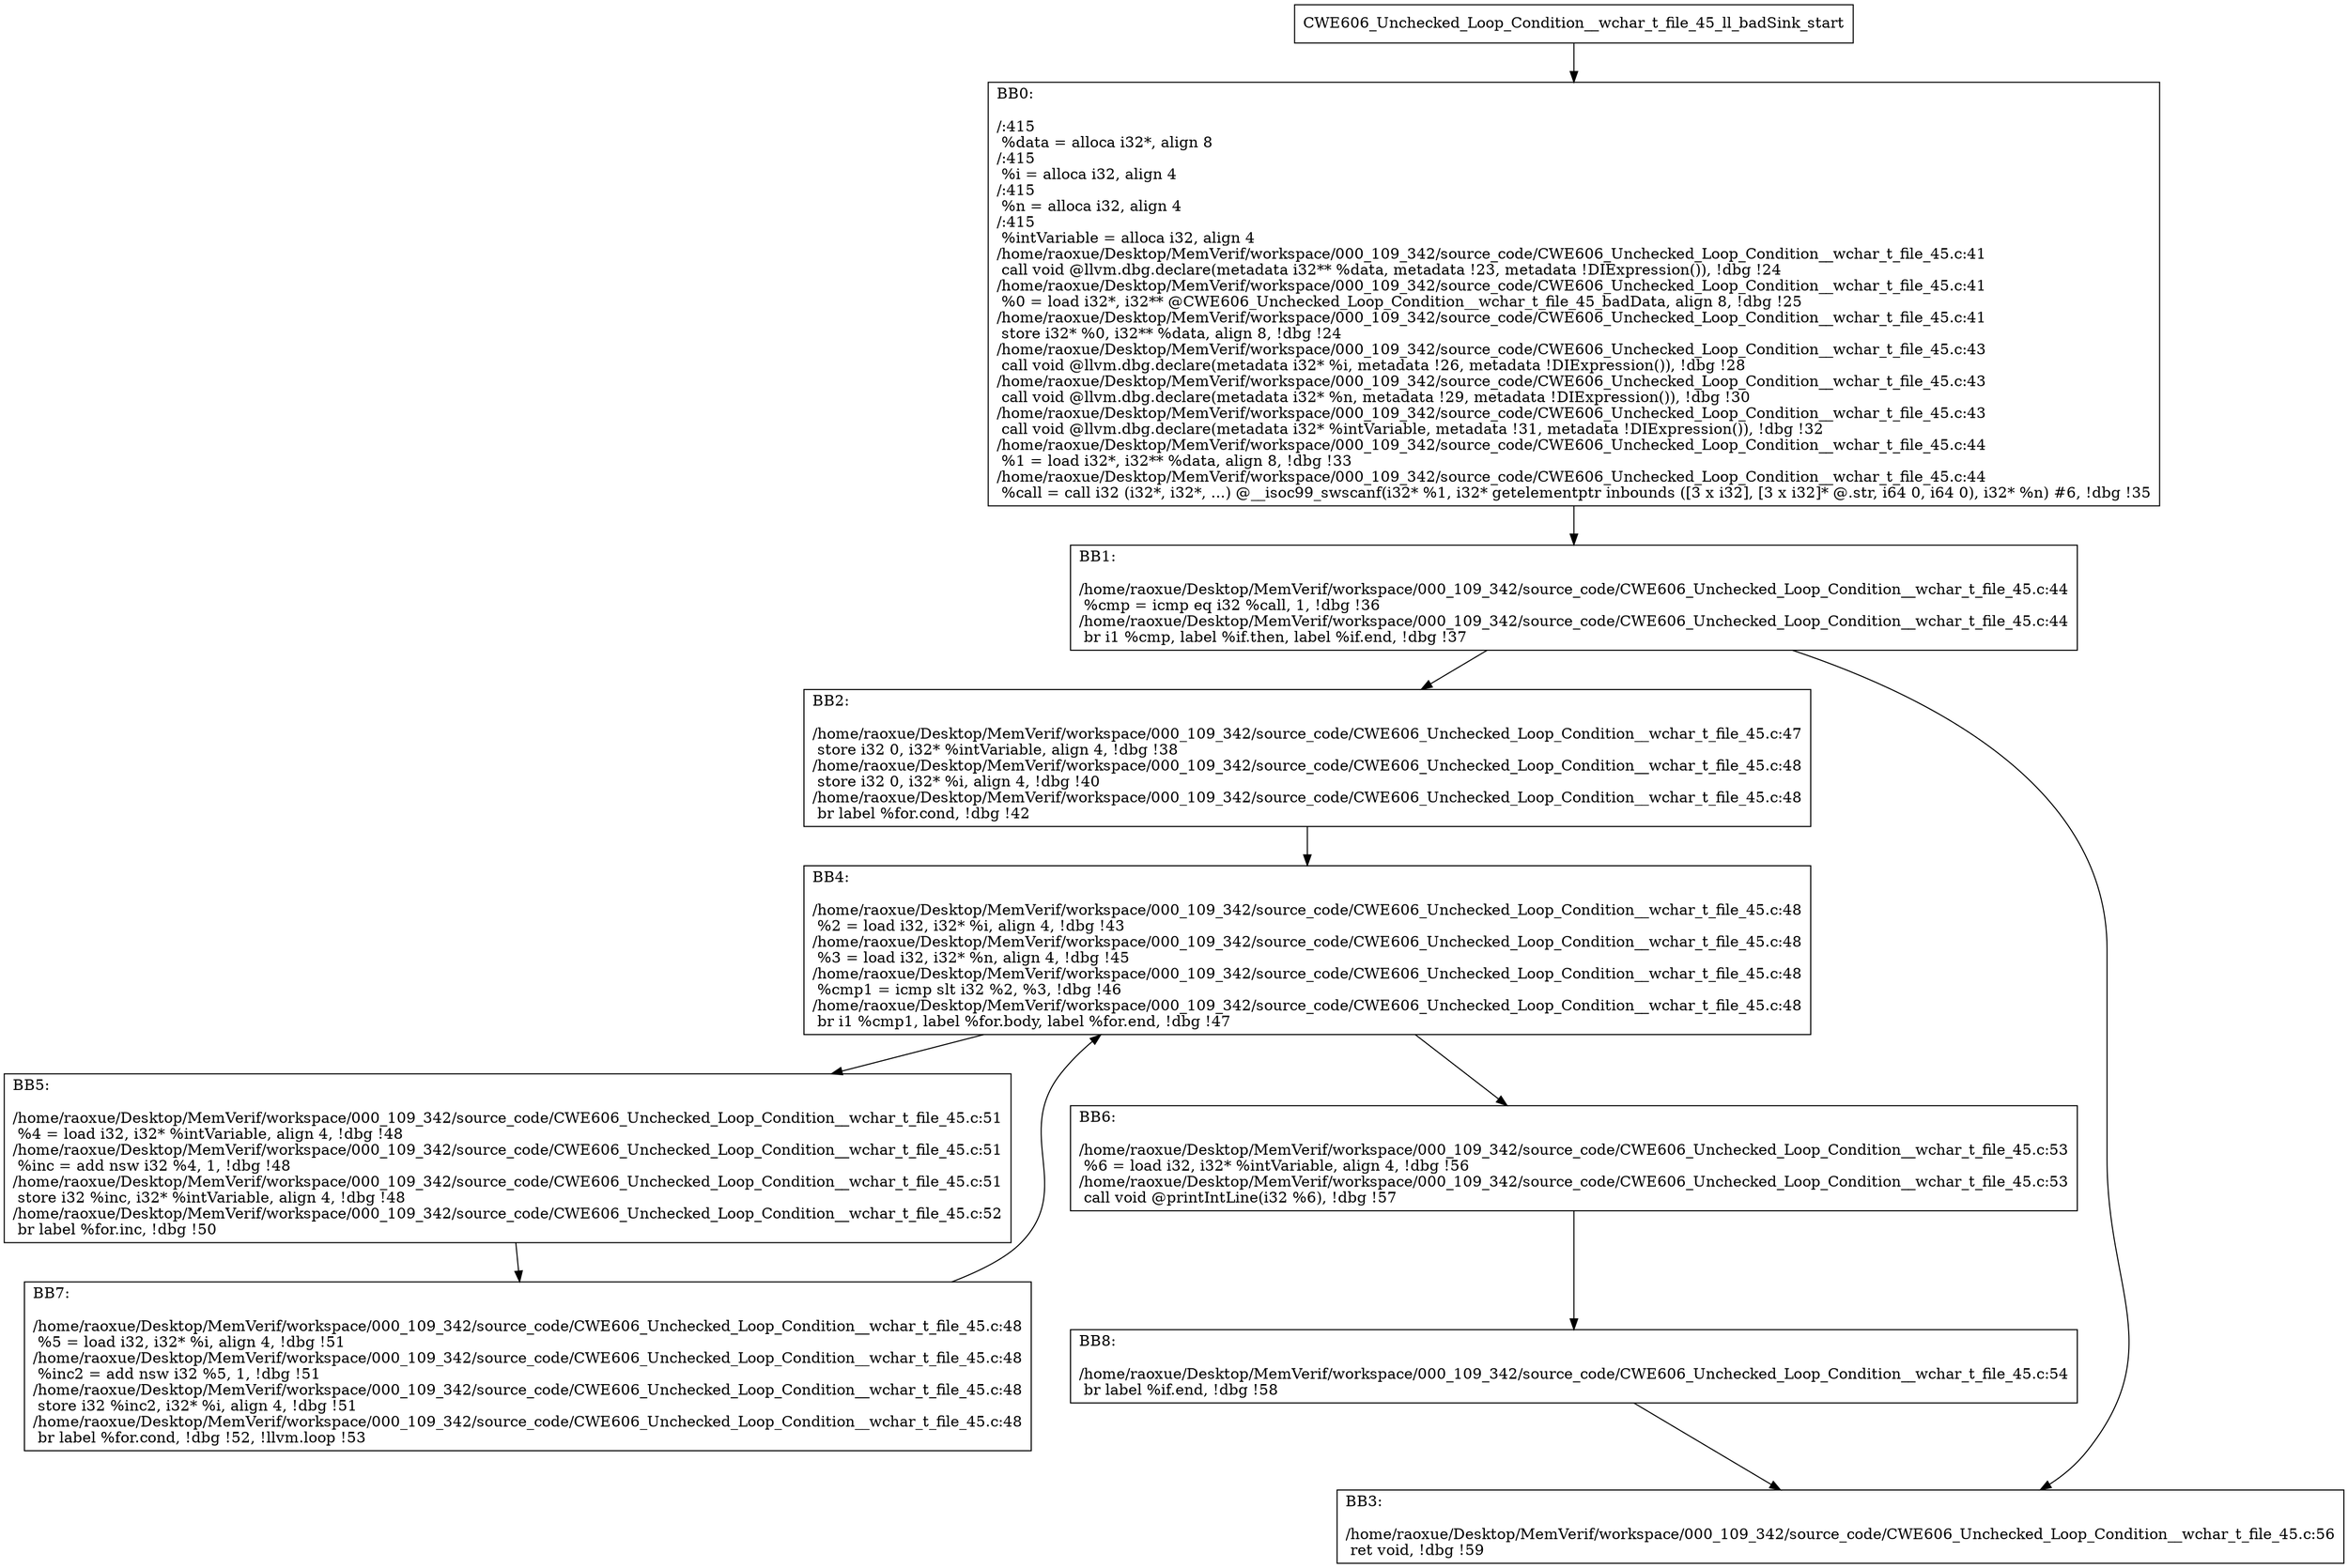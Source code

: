 digraph "CFG for'CWE606_Unchecked_Loop_Condition__wchar_t_file_45_ll_badSink' function" {
	BBCWE606_Unchecked_Loop_Condition__wchar_t_file_45_ll_badSink_start[shape=record,label="{CWE606_Unchecked_Loop_Condition__wchar_t_file_45_ll_badSink_start}"];
	BBCWE606_Unchecked_Loop_Condition__wchar_t_file_45_ll_badSink_start-> CWE606_Unchecked_Loop_Condition__wchar_t_file_45_ll_badSinkBB0;
	CWE606_Unchecked_Loop_Condition__wchar_t_file_45_ll_badSinkBB0 [shape=record, label="{BB0:\l\l/:415\l
  %data = alloca i32*, align 8\l
/:415\l
  %i = alloca i32, align 4\l
/:415\l
  %n = alloca i32, align 4\l
/:415\l
  %intVariable = alloca i32, align 4\l
/home/raoxue/Desktop/MemVerif/workspace/000_109_342/source_code/CWE606_Unchecked_Loop_Condition__wchar_t_file_45.c:41\l
  call void @llvm.dbg.declare(metadata i32** %data, metadata !23, metadata !DIExpression()), !dbg !24\l
/home/raoxue/Desktop/MemVerif/workspace/000_109_342/source_code/CWE606_Unchecked_Loop_Condition__wchar_t_file_45.c:41\l
  %0 = load i32*, i32** @CWE606_Unchecked_Loop_Condition__wchar_t_file_45_badData, align 8, !dbg !25\l
/home/raoxue/Desktop/MemVerif/workspace/000_109_342/source_code/CWE606_Unchecked_Loop_Condition__wchar_t_file_45.c:41\l
  store i32* %0, i32** %data, align 8, !dbg !24\l
/home/raoxue/Desktop/MemVerif/workspace/000_109_342/source_code/CWE606_Unchecked_Loop_Condition__wchar_t_file_45.c:43\l
  call void @llvm.dbg.declare(metadata i32* %i, metadata !26, metadata !DIExpression()), !dbg !28\l
/home/raoxue/Desktop/MemVerif/workspace/000_109_342/source_code/CWE606_Unchecked_Loop_Condition__wchar_t_file_45.c:43\l
  call void @llvm.dbg.declare(metadata i32* %n, metadata !29, metadata !DIExpression()), !dbg !30\l
/home/raoxue/Desktop/MemVerif/workspace/000_109_342/source_code/CWE606_Unchecked_Loop_Condition__wchar_t_file_45.c:43\l
  call void @llvm.dbg.declare(metadata i32* %intVariable, metadata !31, metadata !DIExpression()), !dbg !32\l
/home/raoxue/Desktop/MemVerif/workspace/000_109_342/source_code/CWE606_Unchecked_Loop_Condition__wchar_t_file_45.c:44\l
  %1 = load i32*, i32** %data, align 8, !dbg !33\l
/home/raoxue/Desktop/MemVerif/workspace/000_109_342/source_code/CWE606_Unchecked_Loop_Condition__wchar_t_file_45.c:44\l
  %call = call i32 (i32*, i32*, ...) @__isoc99_swscanf(i32* %1, i32* getelementptr inbounds ([3 x i32], [3 x i32]* @.str, i64 0, i64 0), i32* %n) #6, !dbg !35\l
}"];
	CWE606_Unchecked_Loop_Condition__wchar_t_file_45_ll_badSinkBB0-> CWE606_Unchecked_Loop_Condition__wchar_t_file_45_ll_badSinkBB1;
	CWE606_Unchecked_Loop_Condition__wchar_t_file_45_ll_badSinkBB1 [shape=record, label="{BB1:\l\l/home/raoxue/Desktop/MemVerif/workspace/000_109_342/source_code/CWE606_Unchecked_Loop_Condition__wchar_t_file_45.c:44\l
  %cmp = icmp eq i32 %call, 1, !dbg !36\l
/home/raoxue/Desktop/MemVerif/workspace/000_109_342/source_code/CWE606_Unchecked_Loop_Condition__wchar_t_file_45.c:44\l
  br i1 %cmp, label %if.then, label %if.end, !dbg !37\l
}"];
	CWE606_Unchecked_Loop_Condition__wchar_t_file_45_ll_badSinkBB1-> CWE606_Unchecked_Loop_Condition__wchar_t_file_45_ll_badSinkBB2;
	CWE606_Unchecked_Loop_Condition__wchar_t_file_45_ll_badSinkBB1-> CWE606_Unchecked_Loop_Condition__wchar_t_file_45_ll_badSinkBB3;
	CWE606_Unchecked_Loop_Condition__wchar_t_file_45_ll_badSinkBB2 [shape=record, label="{BB2:\l\l/home/raoxue/Desktop/MemVerif/workspace/000_109_342/source_code/CWE606_Unchecked_Loop_Condition__wchar_t_file_45.c:47\l
  store i32 0, i32* %intVariable, align 4, !dbg !38\l
/home/raoxue/Desktop/MemVerif/workspace/000_109_342/source_code/CWE606_Unchecked_Loop_Condition__wchar_t_file_45.c:48\l
  store i32 0, i32* %i, align 4, !dbg !40\l
/home/raoxue/Desktop/MemVerif/workspace/000_109_342/source_code/CWE606_Unchecked_Loop_Condition__wchar_t_file_45.c:48\l
  br label %for.cond, !dbg !42\l
}"];
	CWE606_Unchecked_Loop_Condition__wchar_t_file_45_ll_badSinkBB2-> CWE606_Unchecked_Loop_Condition__wchar_t_file_45_ll_badSinkBB4;
	CWE606_Unchecked_Loop_Condition__wchar_t_file_45_ll_badSinkBB4 [shape=record, label="{BB4:\l\l/home/raoxue/Desktop/MemVerif/workspace/000_109_342/source_code/CWE606_Unchecked_Loop_Condition__wchar_t_file_45.c:48\l
  %2 = load i32, i32* %i, align 4, !dbg !43\l
/home/raoxue/Desktop/MemVerif/workspace/000_109_342/source_code/CWE606_Unchecked_Loop_Condition__wchar_t_file_45.c:48\l
  %3 = load i32, i32* %n, align 4, !dbg !45\l
/home/raoxue/Desktop/MemVerif/workspace/000_109_342/source_code/CWE606_Unchecked_Loop_Condition__wchar_t_file_45.c:48\l
  %cmp1 = icmp slt i32 %2, %3, !dbg !46\l
/home/raoxue/Desktop/MemVerif/workspace/000_109_342/source_code/CWE606_Unchecked_Loop_Condition__wchar_t_file_45.c:48\l
  br i1 %cmp1, label %for.body, label %for.end, !dbg !47\l
}"];
	CWE606_Unchecked_Loop_Condition__wchar_t_file_45_ll_badSinkBB4-> CWE606_Unchecked_Loop_Condition__wchar_t_file_45_ll_badSinkBB5;
	CWE606_Unchecked_Loop_Condition__wchar_t_file_45_ll_badSinkBB4-> CWE606_Unchecked_Loop_Condition__wchar_t_file_45_ll_badSinkBB6;
	CWE606_Unchecked_Loop_Condition__wchar_t_file_45_ll_badSinkBB5 [shape=record, label="{BB5:\l\l/home/raoxue/Desktop/MemVerif/workspace/000_109_342/source_code/CWE606_Unchecked_Loop_Condition__wchar_t_file_45.c:51\l
  %4 = load i32, i32* %intVariable, align 4, !dbg !48\l
/home/raoxue/Desktop/MemVerif/workspace/000_109_342/source_code/CWE606_Unchecked_Loop_Condition__wchar_t_file_45.c:51\l
  %inc = add nsw i32 %4, 1, !dbg !48\l
/home/raoxue/Desktop/MemVerif/workspace/000_109_342/source_code/CWE606_Unchecked_Loop_Condition__wchar_t_file_45.c:51\l
  store i32 %inc, i32* %intVariable, align 4, !dbg !48\l
/home/raoxue/Desktop/MemVerif/workspace/000_109_342/source_code/CWE606_Unchecked_Loop_Condition__wchar_t_file_45.c:52\l
  br label %for.inc, !dbg !50\l
}"];
	CWE606_Unchecked_Loop_Condition__wchar_t_file_45_ll_badSinkBB5-> CWE606_Unchecked_Loop_Condition__wchar_t_file_45_ll_badSinkBB7;
	CWE606_Unchecked_Loop_Condition__wchar_t_file_45_ll_badSinkBB7 [shape=record, label="{BB7:\l\l/home/raoxue/Desktop/MemVerif/workspace/000_109_342/source_code/CWE606_Unchecked_Loop_Condition__wchar_t_file_45.c:48\l
  %5 = load i32, i32* %i, align 4, !dbg !51\l
/home/raoxue/Desktop/MemVerif/workspace/000_109_342/source_code/CWE606_Unchecked_Loop_Condition__wchar_t_file_45.c:48\l
  %inc2 = add nsw i32 %5, 1, !dbg !51\l
/home/raoxue/Desktop/MemVerif/workspace/000_109_342/source_code/CWE606_Unchecked_Loop_Condition__wchar_t_file_45.c:48\l
  store i32 %inc2, i32* %i, align 4, !dbg !51\l
/home/raoxue/Desktop/MemVerif/workspace/000_109_342/source_code/CWE606_Unchecked_Loop_Condition__wchar_t_file_45.c:48\l
  br label %for.cond, !dbg !52, !llvm.loop !53\l
}"];
	CWE606_Unchecked_Loop_Condition__wchar_t_file_45_ll_badSinkBB7-> CWE606_Unchecked_Loop_Condition__wchar_t_file_45_ll_badSinkBB4;
	CWE606_Unchecked_Loop_Condition__wchar_t_file_45_ll_badSinkBB6 [shape=record, label="{BB6:\l\l/home/raoxue/Desktop/MemVerif/workspace/000_109_342/source_code/CWE606_Unchecked_Loop_Condition__wchar_t_file_45.c:53\l
  %6 = load i32, i32* %intVariable, align 4, !dbg !56\l
/home/raoxue/Desktop/MemVerif/workspace/000_109_342/source_code/CWE606_Unchecked_Loop_Condition__wchar_t_file_45.c:53\l
  call void @printIntLine(i32 %6), !dbg !57\l
}"];
	CWE606_Unchecked_Loop_Condition__wchar_t_file_45_ll_badSinkBB6-> CWE606_Unchecked_Loop_Condition__wchar_t_file_45_ll_badSinkBB8;
	CWE606_Unchecked_Loop_Condition__wchar_t_file_45_ll_badSinkBB8 [shape=record, label="{BB8:\l\l/home/raoxue/Desktop/MemVerif/workspace/000_109_342/source_code/CWE606_Unchecked_Loop_Condition__wchar_t_file_45.c:54\l
  br label %if.end, !dbg !58\l
}"];
	CWE606_Unchecked_Loop_Condition__wchar_t_file_45_ll_badSinkBB8-> CWE606_Unchecked_Loop_Condition__wchar_t_file_45_ll_badSinkBB3;
	CWE606_Unchecked_Loop_Condition__wchar_t_file_45_ll_badSinkBB3 [shape=record, label="{BB3:\l\l/home/raoxue/Desktop/MemVerif/workspace/000_109_342/source_code/CWE606_Unchecked_Loop_Condition__wchar_t_file_45.c:56\l
  ret void, !dbg !59\l
}"];
}
